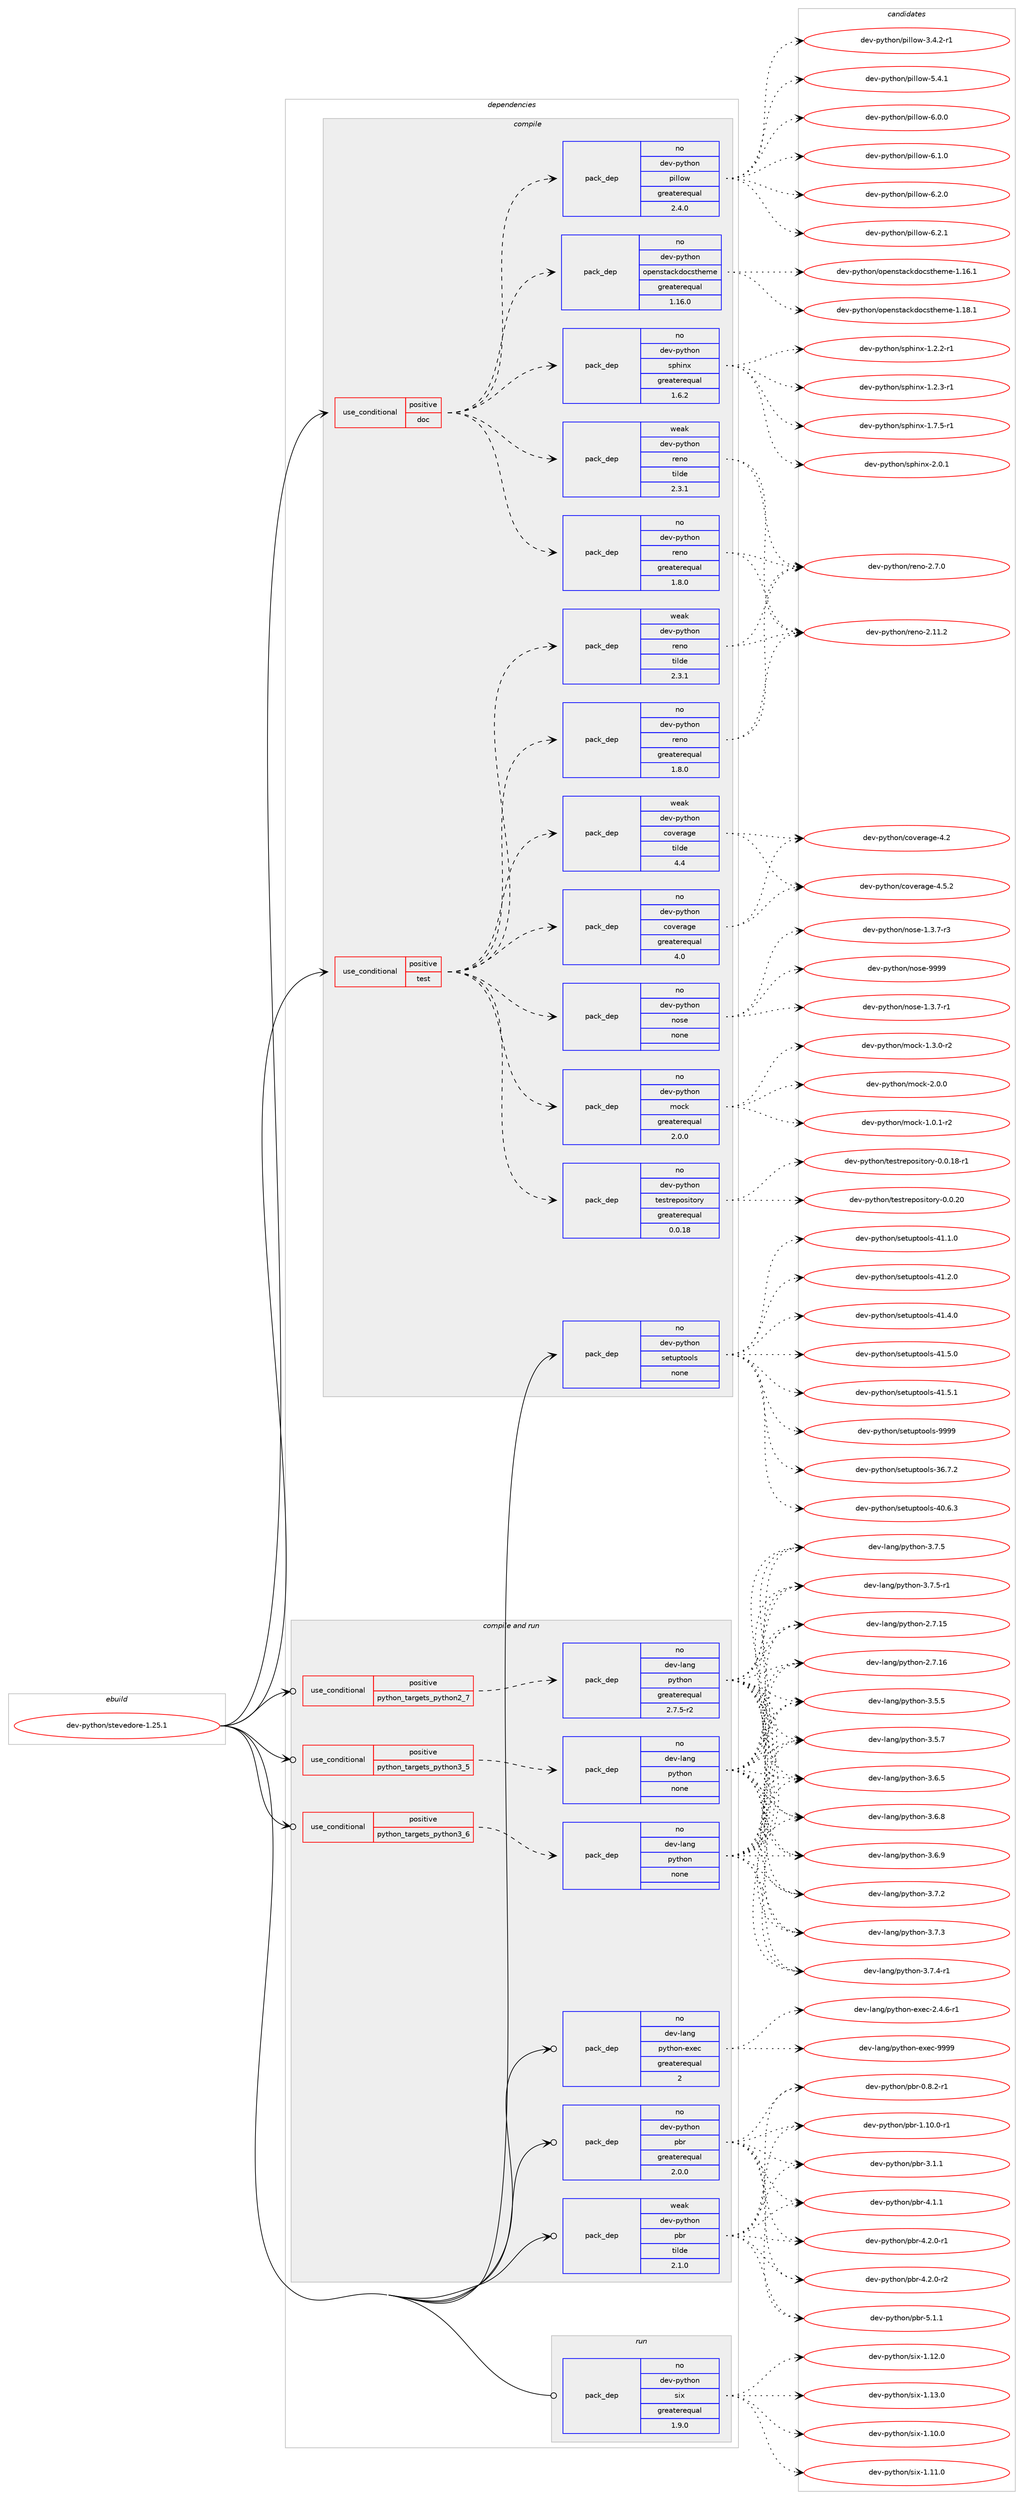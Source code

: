 digraph prolog {

# *************
# Graph options
# *************

newrank=true;
concentrate=true;
compound=true;
graph [rankdir=LR,fontname=Helvetica,fontsize=10,ranksep=1.5];#, ranksep=2.5, nodesep=0.2];
edge  [arrowhead=vee];
node  [fontname=Helvetica,fontsize=10];

# **********
# The ebuild
# **********

subgraph cluster_leftcol {
color=gray;
rank=same;
label=<<i>ebuild</i>>;
id [label="dev-python/stevedore-1.25.1", color=red, width=4, href="../dev-python/stevedore-1.25.1.svg"];
}

# ****************
# The dependencies
# ****************

subgraph cluster_midcol {
color=gray;
label=<<i>dependencies</i>>;
subgraph cluster_compile {
fillcolor="#eeeeee";
style=filled;
label=<<i>compile</i>>;
subgraph cond149991 {
dependency639299 [label=<<TABLE BORDER="0" CELLBORDER="1" CELLSPACING="0" CELLPADDING="4"><TR><TD ROWSPAN="3" CELLPADDING="10">use_conditional</TD></TR><TR><TD>positive</TD></TR><TR><TD>doc</TD></TR></TABLE>>, shape=none, color=red];
subgraph pack477427 {
dependency639300 [label=<<TABLE BORDER="0" CELLBORDER="1" CELLSPACING="0" CELLPADDING="4" WIDTH="220"><TR><TD ROWSPAN="6" CELLPADDING="30">pack_dep</TD></TR><TR><TD WIDTH="110">no</TD></TR><TR><TD>dev-python</TD></TR><TR><TD>pillow</TD></TR><TR><TD>greaterequal</TD></TR><TR><TD>2.4.0</TD></TR></TABLE>>, shape=none, color=blue];
}
dependency639299:e -> dependency639300:w [weight=20,style="dashed",arrowhead="vee"];
subgraph pack477428 {
dependency639301 [label=<<TABLE BORDER="0" CELLBORDER="1" CELLSPACING="0" CELLPADDING="4" WIDTH="220"><TR><TD ROWSPAN="6" CELLPADDING="30">pack_dep</TD></TR><TR><TD WIDTH="110">no</TD></TR><TR><TD>dev-python</TD></TR><TR><TD>sphinx</TD></TR><TR><TD>greaterequal</TD></TR><TR><TD>1.6.2</TD></TR></TABLE>>, shape=none, color=blue];
}
dependency639299:e -> dependency639301:w [weight=20,style="dashed",arrowhead="vee"];
subgraph pack477429 {
dependency639302 [label=<<TABLE BORDER="0" CELLBORDER="1" CELLSPACING="0" CELLPADDING="4" WIDTH="220"><TR><TD ROWSPAN="6" CELLPADDING="30">pack_dep</TD></TR><TR><TD WIDTH="110">no</TD></TR><TR><TD>dev-python</TD></TR><TR><TD>openstackdocstheme</TD></TR><TR><TD>greaterequal</TD></TR><TR><TD>1.16.0</TD></TR></TABLE>>, shape=none, color=blue];
}
dependency639299:e -> dependency639302:w [weight=20,style="dashed",arrowhead="vee"];
subgraph pack477430 {
dependency639303 [label=<<TABLE BORDER="0" CELLBORDER="1" CELLSPACING="0" CELLPADDING="4" WIDTH="220"><TR><TD ROWSPAN="6" CELLPADDING="30">pack_dep</TD></TR><TR><TD WIDTH="110">no</TD></TR><TR><TD>dev-python</TD></TR><TR><TD>reno</TD></TR><TR><TD>greaterequal</TD></TR><TR><TD>1.8.0</TD></TR></TABLE>>, shape=none, color=blue];
}
dependency639299:e -> dependency639303:w [weight=20,style="dashed",arrowhead="vee"];
subgraph pack477431 {
dependency639304 [label=<<TABLE BORDER="0" CELLBORDER="1" CELLSPACING="0" CELLPADDING="4" WIDTH="220"><TR><TD ROWSPAN="6" CELLPADDING="30">pack_dep</TD></TR><TR><TD WIDTH="110">weak</TD></TR><TR><TD>dev-python</TD></TR><TR><TD>reno</TD></TR><TR><TD>tilde</TD></TR><TR><TD>2.3.1</TD></TR></TABLE>>, shape=none, color=blue];
}
dependency639299:e -> dependency639304:w [weight=20,style="dashed",arrowhead="vee"];
}
id:e -> dependency639299:w [weight=20,style="solid",arrowhead="vee"];
subgraph cond149992 {
dependency639305 [label=<<TABLE BORDER="0" CELLBORDER="1" CELLSPACING="0" CELLPADDING="4"><TR><TD ROWSPAN="3" CELLPADDING="10">use_conditional</TD></TR><TR><TD>positive</TD></TR><TR><TD>test</TD></TR></TABLE>>, shape=none, color=red];
subgraph pack477432 {
dependency639306 [label=<<TABLE BORDER="0" CELLBORDER="1" CELLSPACING="0" CELLPADDING="4" WIDTH="220"><TR><TD ROWSPAN="6" CELLPADDING="30">pack_dep</TD></TR><TR><TD WIDTH="110">no</TD></TR><TR><TD>dev-python</TD></TR><TR><TD>mock</TD></TR><TR><TD>greaterequal</TD></TR><TR><TD>2.0.0</TD></TR></TABLE>>, shape=none, color=blue];
}
dependency639305:e -> dependency639306:w [weight=20,style="dashed",arrowhead="vee"];
subgraph pack477433 {
dependency639307 [label=<<TABLE BORDER="0" CELLBORDER="1" CELLSPACING="0" CELLPADDING="4" WIDTH="220"><TR><TD ROWSPAN="6" CELLPADDING="30">pack_dep</TD></TR><TR><TD WIDTH="110">no</TD></TR><TR><TD>dev-python</TD></TR><TR><TD>nose</TD></TR><TR><TD>none</TD></TR><TR><TD></TD></TR></TABLE>>, shape=none, color=blue];
}
dependency639305:e -> dependency639307:w [weight=20,style="dashed",arrowhead="vee"];
subgraph pack477434 {
dependency639308 [label=<<TABLE BORDER="0" CELLBORDER="1" CELLSPACING="0" CELLPADDING="4" WIDTH="220"><TR><TD ROWSPAN="6" CELLPADDING="30">pack_dep</TD></TR><TR><TD WIDTH="110">no</TD></TR><TR><TD>dev-python</TD></TR><TR><TD>coverage</TD></TR><TR><TD>greaterequal</TD></TR><TR><TD>4.0</TD></TR></TABLE>>, shape=none, color=blue];
}
dependency639305:e -> dependency639308:w [weight=20,style="dashed",arrowhead="vee"];
subgraph pack477435 {
dependency639309 [label=<<TABLE BORDER="0" CELLBORDER="1" CELLSPACING="0" CELLPADDING="4" WIDTH="220"><TR><TD ROWSPAN="6" CELLPADDING="30">pack_dep</TD></TR><TR><TD WIDTH="110">weak</TD></TR><TR><TD>dev-python</TD></TR><TR><TD>coverage</TD></TR><TR><TD>tilde</TD></TR><TR><TD>4.4</TD></TR></TABLE>>, shape=none, color=blue];
}
dependency639305:e -> dependency639309:w [weight=20,style="dashed",arrowhead="vee"];
subgraph pack477436 {
dependency639310 [label=<<TABLE BORDER="0" CELLBORDER="1" CELLSPACING="0" CELLPADDING="4" WIDTH="220"><TR><TD ROWSPAN="6" CELLPADDING="30">pack_dep</TD></TR><TR><TD WIDTH="110">no</TD></TR><TR><TD>dev-python</TD></TR><TR><TD>testrepository</TD></TR><TR><TD>greaterequal</TD></TR><TR><TD>0.0.18</TD></TR></TABLE>>, shape=none, color=blue];
}
dependency639305:e -> dependency639310:w [weight=20,style="dashed",arrowhead="vee"];
subgraph pack477437 {
dependency639311 [label=<<TABLE BORDER="0" CELLBORDER="1" CELLSPACING="0" CELLPADDING="4" WIDTH="220"><TR><TD ROWSPAN="6" CELLPADDING="30">pack_dep</TD></TR><TR><TD WIDTH="110">no</TD></TR><TR><TD>dev-python</TD></TR><TR><TD>reno</TD></TR><TR><TD>greaterequal</TD></TR><TR><TD>1.8.0</TD></TR></TABLE>>, shape=none, color=blue];
}
dependency639305:e -> dependency639311:w [weight=20,style="dashed",arrowhead="vee"];
subgraph pack477438 {
dependency639312 [label=<<TABLE BORDER="0" CELLBORDER="1" CELLSPACING="0" CELLPADDING="4" WIDTH="220"><TR><TD ROWSPAN="6" CELLPADDING="30">pack_dep</TD></TR><TR><TD WIDTH="110">weak</TD></TR><TR><TD>dev-python</TD></TR><TR><TD>reno</TD></TR><TR><TD>tilde</TD></TR><TR><TD>2.3.1</TD></TR></TABLE>>, shape=none, color=blue];
}
dependency639305:e -> dependency639312:w [weight=20,style="dashed",arrowhead="vee"];
}
id:e -> dependency639305:w [weight=20,style="solid",arrowhead="vee"];
subgraph pack477439 {
dependency639313 [label=<<TABLE BORDER="0" CELLBORDER="1" CELLSPACING="0" CELLPADDING="4" WIDTH="220"><TR><TD ROWSPAN="6" CELLPADDING="30">pack_dep</TD></TR><TR><TD WIDTH="110">no</TD></TR><TR><TD>dev-python</TD></TR><TR><TD>setuptools</TD></TR><TR><TD>none</TD></TR><TR><TD></TD></TR></TABLE>>, shape=none, color=blue];
}
id:e -> dependency639313:w [weight=20,style="solid",arrowhead="vee"];
}
subgraph cluster_compileandrun {
fillcolor="#eeeeee";
style=filled;
label=<<i>compile and run</i>>;
subgraph cond149993 {
dependency639314 [label=<<TABLE BORDER="0" CELLBORDER="1" CELLSPACING="0" CELLPADDING="4"><TR><TD ROWSPAN="3" CELLPADDING="10">use_conditional</TD></TR><TR><TD>positive</TD></TR><TR><TD>python_targets_python2_7</TD></TR></TABLE>>, shape=none, color=red];
subgraph pack477440 {
dependency639315 [label=<<TABLE BORDER="0" CELLBORDER="1" CELLSPACING="0" CELLPADDING="4" WIDTH="220"><TR><TD ROWSPAN="6" CELLPADDING="30">pack_dep</TD></TR><TR><TD WIDTH="110">no</TD></TR><TR><TD>dev-lang</TD></TR><TR><TD>python</TD></TR><TR><TD>greaterequal</TD></TR><TR><TD>2.7.5-r2</TD></TR></TABLE>>, shape=none, color=blue];
}
dependency639314:e -> dependency639315:w [weight=20,style="dashed",arrowhead="vee"];
}
id:e -> dependency639314:w [weight=20,style="solid",arrowhead="odotvee"];
subgraph cond149994 {
dependency639316 [label=<<TABLE BORDER="0" CELLBORDER="1" CELLSPACING="0" CELLPADDING="4"><TR><TD ROWSPAN="3" CELLPADDING="10">use_conditional</TD></TR><TR><TD>positive</TD></TR><TR><TD>python_targets_python3_5</TD></TR></TABLE>>, shape=none, color=red];
subgraph pack477441 {
dependency639317 [label=<<TABLE BORDER="0" CELLBORDER="1" CELLSPACING="0" CELLPADDING="4" WIDTH="220"><TR><TD ROWSPAN="6" CELLPADDING="30">pack_dep</TD></TR><TR><TD WIDTH="110">no</TD></TR><TR><TD>dev-lang</TD></TR><TR><TD>python</TD></TR><TR><TD>none</TD></TR><TR><TD></TD></TR></TABLE>>, shape=none, color=blue];
}
dependency639316:e -> dependency639317:w [weight=20,style="dashed",arrowhead="vee"];
}
id:e -> dependency639316:w [weight=20,style="solid",arrowhead="odotvee"];
subgraph cond149995 {
dependency639318 [label=<<TABLE BORDER="0" CELLBORDER="1" CELLSPACING="0" CELLPADDING="4"><TR><TD ROWSPAN="3" CELLPADDING="10">use_conditional</TD></TR><TR><TD>positive</TD></TR><TR><TD>python_targets_python3_6</TD></TR></TABLE>>, shape=none, color=red];
subgraph pack477442 {
dependency639319 [label=<<TABLE BORDER="0" CELLBORDER="1" CELLSPACING="0" CELLPADDING="4" WIDTH="220"><TR><TD ROWSPAN="6" CELLPADDING="30">pack_dep</TD></TR><TR><TD WIDTH="110">no</TD></TR><TR><TD>dev-lang</TD></TR><TR><TD>python</TD></TR><TR><TD>none</TD></TR><TR><TD></TD></TR></TABLE>>, shape=none, color=blue];
}
dependency639318:e -> dependency639319:w [weight=20,style="dashed",arrowhead="vee"];
}
id:e -> dependency639318:w [weight=20,style="solid",arrowhead="odotvee"];
subgraph pack477443 {
dependency639320 [label=<<TABLE BORDER="0" CELLBORDER="1" CELLSPACING="0" CELLPADDING="4" WIDTH="220"><TR><TD ROWSPAN="6" CELLPADDING="30">pack_dep</TD></TR><TR><TD WIDTH="110">no</TD></TR><TR><TD>dev-lang</TD></TR><TR><TD>python-exec</TD></TR><TR><TD>greaterequal</TD></TR><TR><TD>2</TD></TR></TABLE>>, shape=none, color=blue];
}
id:e -> dependency639320:w [weight=20,style="solid",arrowhead="odotvee"];
subgraph pack477444 {
dependency639321 [label=<<TABLE BORDER="0" CELLBORDER="1" CELLSPACING="0" CELLPADDING="4" WIDTH="220"><TR><TD ROWSPAN="6" CELLPADDING="30">pack_dep</TD></TR><TR><TD WIDTH="110">no</TD></TR><TR><TD>dev-python</TD></TR><TR><TD>pbr</TD></TR><TR><TD>greaterequal</TD></TR><TR><TD>2.0.0</TD></TR></TABLE>>, shape=none, color=blue];
}
id:e -> dependency639321:w [weight=20,style="solid",arrowhead="odotvee"];
subgraph pack477445 {
dependency639322 [label=<<TABLE BORDER="0" CELLBORDER="1" CELLSPACING="0" CELLPADDING="4" WIDTH="220"><TR><TD ROWSPAN="6" CELLPADDING="30">pack_dep</TD></TR><TR><TD WIDTH="110">weak</TD></TR><TR><TD>dev-python</TD></TR><TR><TD>pbr</TD></TR><TR><TD>tilde</TD></TR><TR><TD>2.1.0</TD></TR></TABLE>>, shape=none, color=blue];
}
id:e -> dependency639322:w [weight=20,style="solid",arrowhead="odotvee"];
}
subgraph cluster_run {
fillcolor="#eeeeee";
style=filled;
label=<<i>run</i>>;
subgraph pack477446 {
dependency639323 [label=<<TABLE BORDER="0" CELLBORDER="1" CELLSPACING="0" CELLPADDING="4" WIDTH="220"><TR><TD ROWSPAN="6" CELLPADDING="30">pack_dep</TD></TR><TR><TD WIDTH="110">no</TD></TR><TR><TD>dev-python</TD></TR><TR><TD>six</TD></TR><TR><TD>greaterequal</TD></TR><TR><TD>1.9.0</TD></TR></TABLE>>, shape=none, color=blue];
}
id:e -> dependency639323:w [weight=20,style="solid",arrowhead="odot"];
}
}

# **************
# The candidates
# **************

subgraph cluster_choices {
rank=same;
color=gray;
label=<<i>candidates</i>>;

subgraph choice477427 {
color=black;
nodesep=1;
choice10010111845112121116104111110471121051081081111194551465246504511449 [label="dev-python/pillow-3.4.2-r1", color=red, width=4,href="../dev-python/pillow-3.4.2-r1.svg"];
choice1001011184511212111610411111047112105108108111119455346524649 [label="dev-python/pillow-5.4.1", color=red, width=4,href="../dev-python/pillow-5.4.1.svg"];
choice1001011184511212111610411111047112105108108111119455446484648 [label="dev-python/pillow-6.0.0", color=red, width=4,href="../dev-python/pillow-6.0.0.svg"];
choice1001011184511212111610411111047112105108108111119455446494648 [label="dev-python/pillow-6.1.0", color=red, width=4,href="../dev-python/pillow-6.1.0.svg"];
choice1001011184511212111610411111047112105108108111119455446504648 [label="dev-python/pillow-6.2.0", color=red, width=4,href="../dev-python/pillow-6.2.0.svg"];
choice1001011184511212111610411111047112105108108111119455446504649 [label="dev-python/pillow-6.2.1", color=red, width=4,href="../dev-python/pillow-6.2.1.svg"];
dependency639300:e -> choice10010111845112121116104111110471121051081081111194551465246504511449:w [style=dotted,weight="100"];
dependency639300:e -> choice1001011184511212111610411111047112105108108111119455346524649:w [style=dotted,weight="100"];
dependency639300:e -> choice1001011184511212111610411111047112105108108111119455446484648:w [style=dotted,weight="100"];
dependency639300:e -> choice1001011184511212111610411111047112105108108111119455446494648:w [style=dotted,weight="100"];
dependency639300:e -> choice1001011184511212111610411111047112105108108111119455446504648:w [style=dotted,weight="100"];
dependency639300:e -> choice1001011184511212111610411111047112105108108111119455446504649:w [style=dotted,weight="100"];
}
subgraph choice477428 {
color=black;
nodesep=1;
choice10010111845112121116104111110471151121041051101204549465046504511449 [label="dev-python/sphinx-1.2.2-r1", color=red, width=4,href="../dev-python/sphinx-1.2.2-r1.svg"];
choice10010111845112121116104111110471151121041051101204549465046514511449 [label="dev-python/sphinx-1.2.3-r1", color=red, width=4,href="../dev-python/sphinx-1.2.3-r1.svg"];
choice10010111845112121116104111110471151121041051101204549465546534511449 [label="dev-python/sphinx-1.7.5-r1", color=red, width=4,href="../dev-python/sphinx-1.7.5-r1.svg"];
choice1001011184511212111610411111047115112104105110120455046484649 [label="dev-python/sphinx-2.0.1", color=red, width=4,href="../dev-python/sphinx-2.0.1.svg"];
dependency639301:e -> choice10010111845112121116104111110471151121041051101204549465046504511449:w [style=dotted,weight="100"];
dependency639301:e -> choice10010111845112121116104111110471151121041051101204549465046514511449:w [style=dotted,weight="100"];
dependency639301:e -> choice10010111845112121116104111110471151121041051101204549465546534511449:w [style=dotted,weight="100"];
dependency639301:e -> choice1001011184511212111610411111047115112104105110120455046484649:w [style=dotted,weight="100"];
}
subgraph choice477429 {
color=black;
nodesep=1;
choice100101118451121211161041111104711111210111011511697991071001119911511610410110910145494649544649 [label="dev-python/openstackdocstheme-1.16.1", color=red, width=4,href="../dev-python/openstackdocstheme-1.16.1.svg"];
choice100101118451121211161041111104711111210111011511697991071001119911511610410110910145494649564649 [label="dev-python/openstackdocstheme-1.18.1", color=red, width=4,href="../dev-python/openstackdocstheme-1.18.1.svg"];
dependency639302:e -> choice100101118451121211161041111104711111210111011511697991071001119911511610410110910145494649544649:w [style=dotted,weight="100"];
dependency639302:e -> choice100101118451121211161041111104711111210111011511697991071001119911511610410110910145494649564649:w [style=dotted,weight="100"];
}
subgraph choice477430 {
color=black;
nodesep=1;
choice100101118451121211161041111104711410111011145504649494650 [label="dev-python/reno-2.11.2", color=red, width=4,href="../dev-python/reno-2.11.2.svg"];
choice1001011184511212111610411111047114101110111455046554648 [label="dev-python/reno-2.7.0", color=red, width=4,href="../dev-python/reno-2.7.0.svg"];
dependency639303:e -> choice100101118451121211161041111104711410111011145504649494650:w [style=dotted,weight="100"];
dependency639303:e -> choice1001011184511212111610411111047114101110111455046554648:w [style=dotted,weight="100"];
}
subgraph choice477431 {
color=black;
nodesep=1;
choice100101118451121211161041111104711410111011145504649494650 [label="dev-python/reno-2.11.2", color=red, width=4,href="../dev-python/reno-2.11.2.svg"];
choice1001011184511212111610411111047114101110111455046554648 [label="dev-python/reno-2.7.0", color=red, width=4,href="../dev-python/reno-2.7.0.svg"];
dependency639304:e -> choice100101118451121211161041111104711410111011145504649494650:w [style=dotted,weight="100"];
dependency639304:e -> choice1001011184511212111610411111047114101110111455046554648:w [style=dotted,weight="100"];
}
subgraph choice477432 {
color=black;
nodesep=1;
choice1001011184511212111610411111047109111991074549464846494511450 [label="dev-python/mock-1.0.1-r2", color=red, width=4,href="../dev-python/mock-1.0.1-r2.svg"];
choice1001011184511212111610411111047109111991074549465146484511450 [label="dev-python/mock-1.3.0-r2", color=red, width=4,href="../dev-python/mock-1.3.0-r2.svg"];
choice100101118451121211161041111104710911199107455046484648 [label="dev-python/mock-2.0.0", color=red, width=4,href="../dev-python/mock-2.0.0.svg"];
dependency639306:e -> choice1001011184511212111610411111047109111991074549464846494511450:w [style=dotted,weight="100"];
dependency639306:e -> choice1001011184511212111610411111047109111991074549465146484511450:w [style=dotted,weight="100"];
dependency639306:e -> choice100101118451121211161041111104710911199107455046484648:w [style=dotted,weight="100"];
}
subgraph choice477433 {
color=black;
nodesep=1;
choice10010111845112121116104111110471101111151014549465146554511449 [label="dev-python/nose-1.3.7-r1", color=red, width=4,href="../dev-python/nose-1.3.7-r1.svg"];
choice10010111845112121116104111110471101111151014549465146554511451 [label="dev-python/nose-1.3.7-r3", color=red, width=4,href="../dev-python/nose-1.3.7-r3.svg"];
choice10010111845112121116104111110471101111151014557575757 [label="dev-python/nose-9999", color=red, width=4,href="../dev-python/nose-9999.svg"];
dependency639307:e -> choice10010111845112121116104111110471101111151014549465146554511449:w [style=dotted,weight="100"];
dependency639307:e -> choice10010111845112121116104111110471101111151014549465146554511451:w [style=dotted,weight="100"];
dependency639307:e -> choice10010111845112121116104111110471101111151014557575757:w [style=dotted,weight="100"];
}
subgraph choice477434 {
color=black;
nodesep=1;
choice1001011184511212111610411111047991111181011149710310145524650 [label="dev-python/coverage-4.2", color=red, width=4,href="../dev-python/coverage-4.2.svg"];
choice10010111845112121116104111110479911111810111497103101455246534650 [label="dev-python/coverage-4.5.2", color=red, width=4,href="../dev-python/coverage-4.5.2.svg"];
dependency639308:e -> choice1001011184511212111610411111047991111181011149710310145524650:w [style=dotted,weight="100"];
dependency639308:e -> choice10010111845112121116104111110479911111810111497103101455246534650:w [style=dotted,weight="100"];
}
subgraph choice477435 {
color=black;
nodesep=1;
choice1001011184511212111610411111047991111181011149710310145524650 [label="dev-python/coverage-4.2", color=red, width=4,href="../dev-python/coverage-4.2.svg"];
choice10010111845112121116104111110479911111810111497103101455246534650 [label="dev-python/coverage-4.5.2", color=red, width=4,href="../dev-python/coverage-4.5.2.svg"];
dependency639309:e -> choice1001011184511212111610411111047991111181011149710310145524650:w [style=dotted,weight="100"];
dependency639309:e -> choice10010111845112121116104111110479911111810111497103101455246534650:w [style=dotted,weight="100"];
}
subgraph choice477436 {
color=black;
nodesep=1;
choice1001011184511212111610411111047116101115116114101112111115105116111114121454846484649564511449 [label="dev-python/testrepository-0.0.18-r1", color=red, width=4,href="../dev-python/testrepository-0.0.18-r1.svg"];
choice100101118451121211161041111104711610111511611410111211111510511611111412145484648465048 [label="dev-python/testrepository-0.0.20", color=red, width=4,href="../dev-python/testrepository-0.0.20.svg"];
dependency639310:e -> choice1001011184511212111610411111047116101115116114101112111115105116111114121454846484649564511449:w [style=dotted,weight="100"];
dependency639310:e -> choice100101118451121211161041111104711610111511611410111211111510511611111412145484648465048:w [style=dotted,weight="100"];
}
subgraph choice477437 {
color=black;
nodesep=1;
choice100101118451121211161041111104711410111011145504649494650 [label="dev-python/reno-2.11.2", color=red, width=4,href="../dev-python/reno-2.11.2.svg"];
choice1001011184511212111610411111047114101110111455046554648 [label="dev-python/reno-2.7.0", color=red, width=4,href="../dev-python/reno-2.7.0.svg"];
dependency639311:e -> choice100101118451121211161041111104711410111011145504649494650:w [style=dotted,weight="100"];
dependency639311:e -> choice1001011184511212111610411111047114101110111455046554648:w [style=dotted,weight="100"];
}
subgraph choice477438 {
color=black;
nodesep=1;
choice100101118451121211161041111104711410111011145504649494650 [label="dev-python/reno-2.11.2", color=red, width=4,href="../dev-python/reno-2.11.2.svg"];
choice1001011184511212111610411111047114101110111455046554648 [label="dev-python/reno-2.7.0", color=red, width=4,href="../dev-python/reno-2.7.0.svg"];
dependency639312:e -> choice100101118451121211161041111104711410111011145504649494650:w [style=dotted,weight="100"];
dependency639312:e -> choice1001011184511212111610411111047114101110111455046554648:w [style=dotted,weight="100"];
}
subgraph choice477439 {
color=black;
nodesep=1;
choice100101118451121211161041111104711510111611711211611111110811545515446554650 [label="dev-python/setuptools-36.7.2", color=red, width=4,href="../dev-python/setuptools-36.7.2.svg"];
choice100101118451121211161041111104711510111611711211611111110811545524846544651 [label="dev-python/setuptools-40.6.3", color=red, width=4,href="../dev-python/setuptools-40.6.3.svg"];
choice100101118451121211161041111104711510111611711211611111110811545524946494648 [label="dev-python/setuptools-41.1.0", color=red, width=4,href="../dev-python/setuptools-41.1.0.svg"];
choice100101118451121211161041111104711510111611711211611111110811545524946504648 [label="dev-python/setuptools-41.2.0", color=red, width=4,href="../dev-python/setuptools-41.2.0.svg"];
choice100101118451121211161041111104711510111611711211611111110811545524946524648 [label="dev-python/setuptools-41.4.0", color=red, width=4,href="../dev-python/setuptools-41.4.0.svg"];
choice100101118451121211161041111104711510111611711211611111110811545524946534648 [label="dev-python/setuptools-41.5.0", color=red, width=4,href="../dev-python/setuptools-41.5.0.svg"];
choice100101118451121211161041111104711510111611711211611111110811545524946534649 [label="dev-python/setuptools-41.5.1", color=red, width=4,href="../dev-python/setuptools-41.5.1.svg"];
choice10010111845112121116104111110471151011161171121161111111081154557575757 [label="dev-python/setuptools-9999", color=red, width=4,href="../dev-python/setuptools-9999.svg"];
dependency639313:e -> choice100101118451121211161041111104711510111611711211611111110811545515446554650:w [style=dotted,weight="100"];
dependency639313:e -> choice100101118451121211161041111104711510111611711211611111110811545524846544651:w [style=dotted,weight="100"];
dependency639313:e -> choice100101118451121211161041111104711510111611711211611111110811545524946494648:w [style=dotted,weight="100"];
dependency639313:e -> choice100101118451121211161041111104711510111611711211611111110811545524946504648:w [style=dotted,weight="100"];
dependency639313:e -> choice100101118451121211161041111104711510111611711211611111110811545524946524648:w [style=dotted,weight="100"];
dependency639313:e -> choice100101118451121211161041111104711510111611711211611111110811545524946534648:w [style=dotted,weight="100"];
dependency639313:e -> choice100101118451121211161041111104711510111611711211611111110811545524946534649:w [style=dotted,weight="100"];
dependency639313:e -> choice10010111845112121116104111110471151011161171121161111111081154557575757:w [style=dotted,weight="100"];
}
subgraph choice477440 {
color=black;
nodesep=1;
choice10010111845108971101034711212111610411111045504655464953 [label="dev-lang/python-2.7.15", color=red, width=4,href="../dev-lang/python-2.7.15.svg"];
choice10010111845108971101034711212111610411111045504655464954 [label="dev-lang/python-2.7.16", color=red, width=4,href="../dev-lang/python-2.7.16.svg"];
choice100101118451089711010347112121116104111110455146534653 [label="dev-lang/python-3.5.5", color=red, width=4,href="../dev-lang/python-3.5.5.svg"];
choice100101118451089711010347112121116104111110455146534655 [label="dev-lang/python-3.5.7", color=red, width=4,href="../dev-lang/python-3.5.7.svg"];
choice100101118451089711010347112121116104111110455146544653 [label="dev-lang/python-3.6.5", color=red, width=4,href="../dev-lang/python-3.6.5.svg"];
choice100101118451089711010347112121116104111110455146544656 [label="dev-lang/python-3.6.8", color=red, width=4,href="../dev-lang/python-3.6.8.svg"];
choice100101118451089711010347112121116104111110455146544657 [label="dev-lang/python-3.6.9", color=red, width=4,href="../dev-lang/python-3.6.9.svg"];
choice100101118451089711010347112121116104111110455146554650 [label="dev-lang/python-3.7.2", color=red, width=4,href="../dev-lang/python-3.7.2.svg"];
choice100101118451089711010347112121116104111110455146554651 [label="dev-lang/python-3.7.3", color=red, width=4,href="../dev-lang/python-3.7.3.svg"];
choice1001011184510897110103471121211161041111104551465546524511449 [label="dev-lang/python-3.7.4-r1", color=red, width=4,href="../dev-lang/python-3.7.4-r1.svg"];
choice100101118451089711010347112121116104111110455146554653 [label="dev-lang/python-3.7.5", color=red, width=4,href="../dev-lang/python-3.7.5.svg"];
choice1001011184510897110103471121211161041111104551465546534511449 [label="dev-lang/python-3.7.5-r1", color=red, width=4,href="../dev-lang/python-3.7.5-r1.svg"];
dependency639315:e -> choice10010111845108971101034711212111610411111045504655464953:w [style=dotted,weight="100"];
dependency639315:e -> choice10010111845108971101034711212111610411111045504655464954:w [style=dotted,weight="100"];
dependency639315:e -> choice100101118451089711010347112121116104111110455146534653:w [style=dotted,weight="100"];
dependency639315:e -> choice100101118451089711010347112121116104111110455146534655:w [style=dotted,weight="100"];
dependency639315:e -> choice100101118451089711010347112121116104111110455146544653:w [style=dotted,weight="100"];
dependency639315:e -> choice100101118451089711010347112121116104111110455146544656:w [style=dotted,weight="100"];
dependency639315:e -> choice100101118451089711010347112121116104111110455146544657:w [style=dotted,weight="100"];
dependency639315:e -> choice100101118451089711010347112121116104111110455146554650:w [style=dotted,weight="100"];
dependency639315:e -> choice100101118451089711010347112121116104111110455146554651:w [style=dotted,weight="100"];
dependency639315:e -> choice1001011184510897110103471121211161041111104551465546524511449:w [style=dotted,weight="100"];
dependency639315:e -> choice100101118451089711010347112121116104111110455146554653:w [style=dotted,weight="100"];
dependency639315:e -> choice1001011184510897110103471121211161041111104551465546534511449:w [style=dotted,weight="100"];
}
subgraph choice477441 {
color=black;
nodesep=1;
choice10010111845108971101034711212111610411111045504655464953 [label="dev-lang/python-2.7.15", color=red, width=4,href="../dev-lang/python-2.7.15.svg"];
choice10010111845108971101034711212111610411111045504655464954 [label="dev-lang/python-2.7.16", color=red, width=4,href="../dev-lang/python-2.7.16.svg"];
choice100101118451089711010347112121116104111110455146534653 [label="dev-lang/python-3.5.5", color=red, width=4,href="../dev-lang/python-3.5.5.svg"];
choice100101118451089711010347112121116104111110455146534655 [label="dev-lang/python-3.5.7", color=red, width=4,href="../dev-lang/python-3.5.7.svg"];
choice100101118451089711010347112121116104111110455146544653 [label="dev-lang/python-3.6.5", color=red, width=4,href="../dev-lang/python-3.6.5.svg"];
choice100101118451089711010347112121116104111110455146544656 [label="dev-lang/python-3.6.8", color=red, width=4,href="../dev-lang/python-3.6.8.svg"];
choice100101118451089711010347112121116104111110455146544657 [label="dev-lang/python-3.6.9", color=red, width=4,href="../dev-lang/python-3.6.9.svg"];
choice100101118451089711010347112121116104111110455146554650 [label="dev-lang/python-3.7.2", color=red, width=4,href="../dev-lang/python-3.7.2.svg"];
choice100101118451089711010347112121116104111110455146554651 [label="dev-lang/python-3.7.3", color=red, width=4,href="../dev-lang/python-3.7.3.svg"];
choice1001011184510897110103471121211161041111104551465546524511449 [label="dev-lang/python-3.7.4-r1", color=red, width=4,href="../dev-lang/python-3.7.4-r1.svg"];
choice100101118451089711010347112121116104111110455146554653 [label="dev-lang/python-3.7.5", color=red, width=4,href="../dev-lang/python-3.7.5.svg"];
choice1001011184510897110103471121211161041111104551465546534511449 [label="dev-lang/python-3.7.5-r1", color=red, width=4,href="../dev-lang/python-3.7.5-r1.svg"];
dependency639317:e -> choice10010111845108971101034711212111610411111045504655464953:w [style=dotted,weight="100"];
dependency639317:e -> choice10010111845108971101034711212111610411111045504655464954:w [style=dotted,weight="100"];
dependency639317:e -> choice100101118451089711010347112121116104111110455146534653:w [style=dotted,weight="100"];
dependency639317:e -> choice100101118451089711010347112121116104111110455146534655:w [style=dotted,weight="100"];
dependency639317:e -> choice100101118451089711010347112121116104111110455146544653:w [style=dotted,weight="100"];
dependency639317:e -> choice100101118451089711010347112121116104111110455146544656:w [style=dotted,weight="100"];
dependency639317:e -> choice100101118451089711010347112121116104111110455146544657:w [style=dotted,weight="100"];
dependency639317:e -> choice100101118451089711010347112121116104111110455146554650:w [style=dotted,weight="100"];
dependency639317:e -> choice100101118451089711010347112121116104111110455146554651:w [style=dotted,weight="100"];
dependency639317:e -> choice1001011184510897110103471121211161041111104551465546524511449:w [style=dotted,weight="100"];
dependency639317:e -> choice100101118451089711010347112121116104111110455146554653:w [style=dotted,weight="100"];
dependency639317:e -> choice1001011184510897110103471121211161041111104551465546534511449:w [style=dotted,weight="100"];
}
subgraph choice477442 {
color=black;
nodesep=1;
choice10010111845108971101034711212111610411111045504655464953 [label="dev-lang/python-2.7.15", color=red, width=4,href="../dev-lang/python-2.7.15.svg"];
choice10010111845108971101034711212111610411111045504655464954 [label="dev-lang/python-2.7.16", color=red, width=4,href="../dev-lang/python-2.7.16.svg"];
choice100101118451089711010347112121116104111110455146534653 [label="dev-lang/python-3.5.5", color=red, width=4,href="../dev-lang/python-3.5.5.svg"];
choice100101118451089711010347112121116104111110455146534655 [label="dev-lang/python-3.5.7", color=red, width=4,href="../dev-lang/python-3.5.7.svg"];
choice100101118451089711010347112121116104111110455146544653 [label="dev-lang/python-3.6.5", color=red, width=4,href="../dev-lang/python-3.6.5.svg"];
choice100101118451089711010347112121116104111110455146544656 [label="dev-lang/python-3.6.8", color=red, width=4,href="../dev-lang/python-3.6.8.svg"];
choice100101118451089711010347112121116104111110455146544657 [label="dev-lang/python-3.6.9", color=red, width=4,href="../dev-lang/python-3.6.9.svg"];
choice100101118451089711010347112121116104111110455146554650 [label="dev-lang/python-3.7.2", color=red, width=4,href="../dev-lang/python-3.7.2.svg"];
choice100101118451089711010347112121116104111110455146554651 [label="dev-lang/python-3.7.3", color=red, width=4,href="../dev-lang/python-3.7.3.svg"];
choice1001011184510897110103471121211161041111104551465546524511449 [label="dev-lang/python-3.7.4-r1", color=red, width=4,href="../dev-lang/python-3.7.4-r1.svg"];
choice100101118451089711010347112121116104111110455146554653 [label="dev-lang/python-3.7.5", color=red, width=4,href="../dev-lang/python-3.7.5.svg"];
choice1001011184510897110103471121211161041111104551465546534511449 [label="dev-lang/python-3.7.5-r1", color=red, width=4,href="../dev-lang/python-3.7.5-r1.svg"];
dependency639319:e -> choice10010111845108971101034711212111610411111045504655464953:w [style=dotted,weight="100"];
dependency639319:e -> choice10010111845108971101034711212111610411111045504655464954:w [style=dotted,weight="100"];
dependency639319:e -> choice100101118451089711010347112121116104111110455146534653:w [style=dotted,weight="100"];
dependency639319:e -> choice100101118451089711010347112121116104111110455146534655:w [style=dotted,weight="100"];
dependency639319:e -> choice100101118451089711010347112121116104111110455146544653:w [style=dotted,weight="100"];
dependency639319:e -> choice100101118451089711010347112121116104111110455146544656:w [style=dotted,weight="100"];
dependency639319:e -> choice100101118451089711010347112121116104111110455146544657:w [style=dotted,weight="100"];
dependency639319:e -> choice100101118451089711010347112121116104111110455146554650:w [style=dotted,weight="100"];
dependency639319:e -> choice100101118451089711010347112121116104111110455146554651:w [style=dotted,weight="100"];
dependency639319:e -> choice1001011184510897110103471121211161041111104551465546524511449:w [style=dotted,weight="100"];
dependency639319:e -> choice100101118451089711010347112121116104111110455146554653:w [style=dotted,weight="100"];
dependency639319:e -> choice1001011184510897110103471121211161041111104551465546534511449:w [style=dotted,weight="100"];
}
subgraph choice477443 {
color=black;
nodesep=1;
choice10010111845108971101034711212111610411111045101120101994550465246544511449 [label="dev-lang/python-exec-2.4.6-r1", color=red, width=4,href="../dev-lang/python-exec-2.4.6-r1.svg"];
choice10010111845108971101034711212111610411111045101120101994557575757 [label="dev-lang/python-exec-9999", color=red, width=4,href="../dev-lang/python-exec-9999.svg"];
dependency639320:e -> choice10010111845108971101034711212111610411111045101120101994550465246544511449:w [style=dotted,weight="100"];
dependency639320:e -> choice10010111845108971101034711212111610411111045101120101994557575757:w [style=dotted,weight="100"];
}
subgraph choice477444 {
color=black;
nodesep=1;
choice1001011184511212111610411111047112981144548465646504511449 [label="dev-python/pbr-0.8.2-r1", color=red, width=4,href="../dev-python/pbr-0.8.2-r1.svg"];
choice100101118451121211161041111104711298114454946494846484511449 [label="dev-python/pbr-1.10.0-r1", color=red, width=4,href="../dev-python/pbr-1.10.0-r1.svg"];
choice100101118451121211161041111104711298114455146494649 [label="dev-python/pbr-3.1.1", color=red, width=4,href="../dev-python/pbr-3.1.1.svg"];
choice100101118451121211161041111104711298114455246494649 [label="dev-python/pbr-4.1.1", color=red, width=4,href="../dev-python/pbr-4.1.1.svg"];
choice1001011184511212111610411111047112981144552465046484511449 [label="dev-python/pbr-4.2.0-r1", color=red, width=4,href="../dev-python/pbr-4.2.0-r1.svg"];
choice1001011184511212111610411111047112981144552465046484511450 [label="dev-python/pbr-4.2.0-r2", color=red, width=4,href="../dev-python/pbr-4.2.0-r2.svg"];
choice100101118451121211161041111104711298114455346494649 [label="dev-python/pbr-5.1.1", color=red, width=4,href="../dev-python/pbr-5.1.1.svg"];
dependency639321:e -> choice1001011184511212111610411111047112981144548465646504511449:w [style=dotted,weight="100"];
dependency639321:e -> choice100101118451121211161041111104711298114454946494846484511449:w [style=dotted,weight="100"];
dependency639321:e -> choice100101118451121211161041111104711298114455146494649:w [style=dotted,weight="100"];
dependency639321:e -> choice100101118451121211161041111104711298114455246494649:w [style=dotted,weight="100"];
dependency639321:e -> choice1001011184511212111610411111047112981144552465046484511449:w [style=dotted,weight="100"];
dependency639321:e -> choice1001011184511212111610411111047112981144552465046484511450:w [style=dotted,weight="100"];
dependency639321:e -> choice100101118451121211161041111104711298114455346494649:w [style=dotted,weight="100"];
}
subgraph choice477445 {
color=black;
nodesep=1;
choice1001011184511212111610411111047112981144548465646504511449 [label="dev-python/pbr-0.8.2-r1", color=red, width=4,href="../dev-python/pbr-0.8.2-r1.svg"];
choice100101118451121211161041111104711298114454946494846484511449 [label="dev-python/pbr-1.10.0-r1", color=red, width=4,href="../dev-python/pbr-1.10.0-r1.svg"];
choice100101118451121211161041111104711298114455146494649 [label="dev-python/pbr-3.1.1", color=red, width=4,href="../dev-python/pbr-3.1.1.svg"];
choice100101118451121211161041111104711298114455246494649 [label="dev-python/pbr-4.1.1", color=red, width=4,href="../dev-python/pbr-4.1.1.svg"];
choice1001011184511212111610411111047112981144552465046484511449 [label="dev-python/pbr-4.2.0-r1", color=red, width=4,href="../dev-python/pbr-4.2.0-r1.svg"];
choice1001011184511212111610411111047112981144552465046484511450 [label="dev-python/pbr-4.2.0-r2", color=red, width=4,href="../dev-python/pbr-4.2.0-r2.svg"];
choice100101118451121211161041111104711298114455346494649 [label="dev-python/pbr-5.1.1", color=red, width=4,href="../dev-python/pbr-5.1.1.svg"];
dependency639322:e -> choice1001011184511212111610411111047112981144548465646504511449:w [style=dotted,weight="100"];
dependency639322:e -> choice100101118451121211161041111104711298114454946494846484511449:w [style=dotted,weight="100"];
dependency639322:e -> choice100101118451121211161041111104711298114455146494649:w [style=dotted,weight="100"];
dependency639322:e -> choice100101118451121211161041111104711298114455246494649:w [style=dotted,weight="100"];
dependency639322:e -> choice1001011184511212111610411111047112981144552465046484511449:w [style=dotted,weight="100"];
dependency639322:e -> choice1001011184511212111610411111047112981144552465046484511450:w [style=dotted,weight="100"];
dependency639322:e -> choice100101118451121211161041111104711298114455346494649:w [style=dotted,weight="100"];
}
subgraph choice477446 {
color=black;
nodesep=1;
choice100101118451121211161041111104711510512045494649484648 [label="dev-python/six-1.10.0", color=red, width=4,href="../dev-python/six-1.10.0.svg"];
choice100101118451121211161041111104711510512045494649494648 [label="dev-python/six-1.11.0", color=red, width=4,href="../dev-python/six-1.11.0.svg"];
choice100101118451121211161041111104711510512045494649504648 [label="dev-python/six-1.12.0", color=red, width=4,href="../dev-python/six-1.12.0.svg"];
choice100101118451121211161041111104711510512045494649514648 [label="dev-python/six-1.13.0", color=red, width=4,href="../dev-python/six-1.13.0.svg"];
dependency639323:e -> choice100101118451121211161041111104711510512045494649484648:w [style=dotted,weight="100"];
dependency639323:e -> choice100101118451121211161041111104711510512045494649494648:w [style=dotted,weight="100"];
dependency639323:e -> choice100101118451121211161041111104711510512045494649504648:w [style=dotted,weight="100"];
dependency639323:e -> choice100101118451121211161041111104711510512045494649514648:w [style=dotted,weight="100"];
}
}

}
